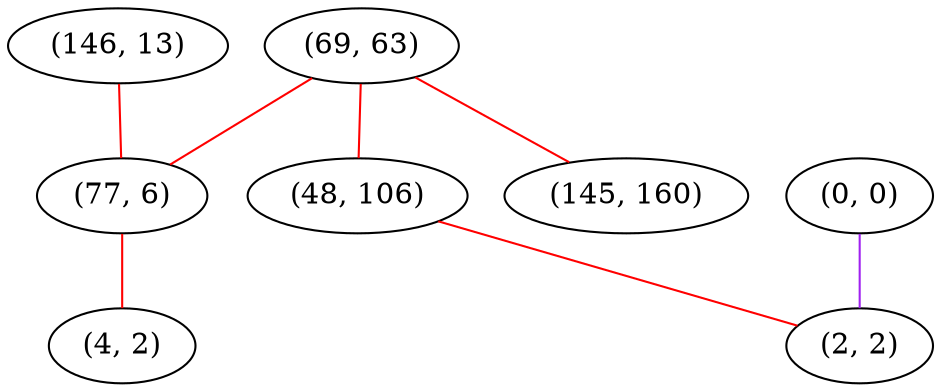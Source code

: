 graph "" {
"(146, 13)";
"(69, 63)";
"(48, 106)";
"(145, 160)";
"(77, 6)";
"(0, 0)";
"(2, 2)";
"(4, 2)";
"(146, 13)" -- "(77, 6)"  [color=red, key=0, weight=1];
"(69, 63)" -- "(77, 6)"  [color=red, key=0, weight=1];
"(69, 63)" -- "(145, 160)"  [color=red, key=0, weight=1];
"(69, 63)" -- "(48, 106)"  [color=red, key=0, weight=1];
"(48, 106)" -- "(2, 2)"  [color=red, key=0, weight=1];
"(77, 6)" -- "(4, 2)"  [color=red, key=0, weight=1];
"(0, 0)" -- "(2, 2)"  [color=purple, key=0, weight=4];
}
